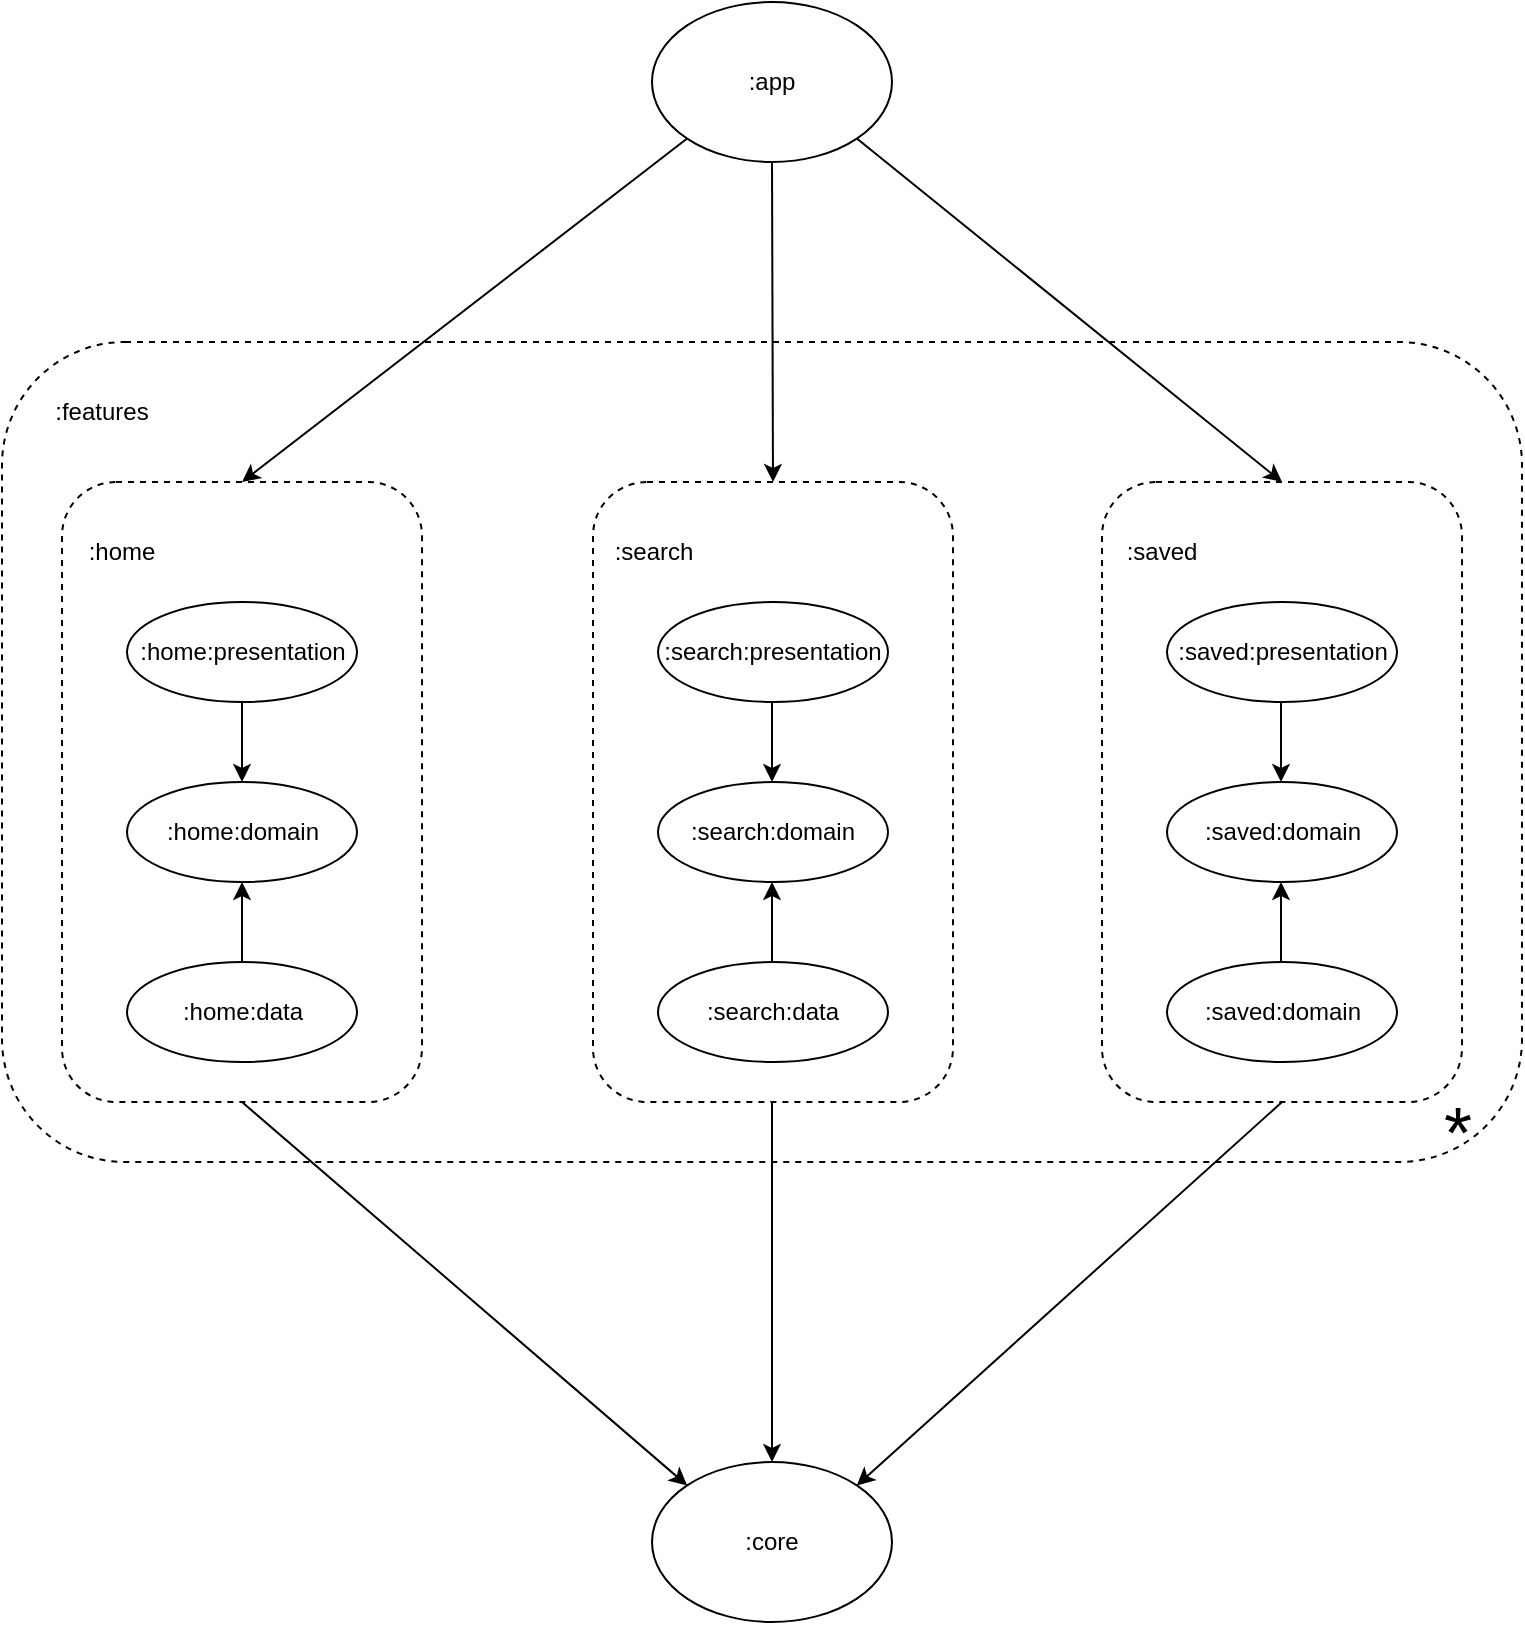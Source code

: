 <mxfile version="24.7.12">
  <diagram name="Page-1" id="b1v1aENkADIlwKaSiofs">
    <mxGraphModel dx="1237" dy="835" grid="1" gridSize="10" guides="1" tooltips="1" connect="1" arrows="1" fold="1" page="1" pageScale="1" pageWidth="850" pageHeight="1100" math="0" shadow="0">
      <root>
        <mxCell id="0" />
        <mxCell id="1" parent="0" />
        <mxCell id="bZgJQDUmXNcscB62G3Fs-1" value=":app" style="ellipse;whiteSpace=wrap;html=1;strokeColor=#000000;" vertex="1" parent="1">
          <mxGeometry x="365" y="70" width="120" height="80" as="geometry" />
        </mxCell>
        <mxCell id="bZgJQDUmXNcscB62G3Fs-2" value="" style="rounded=1;whiteSpace=wrap;html=1;dashed=1;" vertex="1" parent="1">
          <mxGeometry x="40" y="240" width="760" height="410" as="geometry" />
        </mxCell>
        <mxCell id="bZgJQDUmXNcscB62G3Fs-3" value=":features" style="text;html=1;align=center;verticalAlign=middle;whiteSpace=wrap;rounded=0;" vertex="1" parent="1">
          <mxGeometry x="60" y="260" width="60" height="30" as="geometry" />
        </mxCell>
        <mxCell id="bZgJQDUmXNcscB62G3Fs-4" value="" style="rounded=1;whiteSpace=wrap;html=1;dashed=1;" vertex="1" parent="1">
          <mxGeometry x="70" y="310" width="180" height="310" as="geometry" />
        </mxCell>
        <mxCell id="bZgJQDUmXNcscB62G3Fs-5" value=":home:presentation" style="ellipse;whiteSpace=wrap;html=1;" vertex="1" parent="1">
          <mxGeometry x="102.5" y="370" width="115" height="50" as="geometry" />
        </mxCell>
        <mxCell id="bZgJQDUmXNcscB62G3Fs-6" value=":home:domain" style="ellipse;whiteSpace=wrap;html=1;" vertex="1" parent="1">
          <mxGeometry x="102.5" y="460" width="115" height="50" as="geometry" />
        </mxCell>
        <mxCell id="bZgJQDUmXNcscB62G3Fs-7" value=":home:data" style="ellipse;whiteSpace=wrap;html=1;" vertex="1" parent="1">
          <mxGeometry x="102.5" y="550" width="115" height="50" as="geometry" />
        </mxCell>
        <mxCell id="bZgJQDUmXNcscB62G3Fs-8" value=":home" style="text;html=1;align=center;verticalAlign=middle;whiteSpace=wrap;rounded=0;" vertex="1" parent="1">
          <mxGeometry x="70" y="330" width="60" height="30" as="geometry" />
        </mxCell>
        <mxCell id="bZgJQDUmXNcscB62G3Fs-9" value="" style="endArrow=classic;html=1;rounded=0;exitX=0.5;exitY=1;exitDx=0;exitDy=0;entryX=0.5;entryY=0;entryDx=0;entryDy=0;" edge="1" parent="1" source="bZgJQDUmXNcscB62G3Fs-5" target="bZgJQDUmXNcscB62G3Fs-6">
          <mxGeometry width="50" height="50" relative="1" as="geometry">
            <mxPoint x="167.5" y="450" as="sourcePoint" />
            <mxPoint x="217.5" y="400" as="targetPoint" />
          </mxGeometry>
        </mxCell>
        <mxCell id="bZgJQDUmXNcscB62G3Fs-10" value="" style="endArrow=classic;html=1;rounded=0;exitX=0.5;exitY=0;exitDx=0;exitDy=0;entryX=0.5;entryY=1;entryDx=0;entryDy=0;" edge="1" parent="1" source="bZgJQDUmXNcscB62G3Fs-7" target="bZgJQDUmXNcscB62G3Fs-6">
          <mxGeometry width="50" height="50" relative="1" as="geometry">
            <mxPoint x="320" y="510" as="sourcePoint" />
            <mxPoint x="320" y="550" as="targetPoint" />
          </mxGeometry>
        </mxCell>
        <mxCell id="bZgJQDUmXNcscB62G3Fs-11" value="" style="rounded=1;whiteSpace=wrap;html=1;dashed=1;" vertex="1" parent="1">
          <mxGeometry x="335.5" y="310" width="180" height="310" as="geometry" />
        </mxCell>
        <mxCell id="bZgJQDUmXNcscB62G3Fs-12" value="" style="rounded=1;whiteSpace=wrap;html=1;dashed=1;" vertex="1" parent="1">
          <mxGeometry x="590" y="310" width="180" height="310" as="geometry" />
        </mxCell>
        <mxCell id="bZgJQDUmXNcscB62G3Fs-13" value=":search:presentation" style="ellipse;whiteSpace=wrap;html=1;" vertex="1" parent="1">
          <mxGeometry x="368" y="370" width="115" height="50" as="geometry" />
        </mxCell>
        <mxCell id="bZgJQDUmXNcscB62G3Fs-14" value=":search:domain" style="ellipse;whiteSpace=wrap;html=1;" vertex="1" parent="1">
          <mxGeometry x="368" y="460" width="115" height="50" as="geometry" />
        </mxCell>
        <mxCell id="bZgJQDUmXNcscB62G3Fs-15" value=":search:data" style="ellipse;whiteSpace=wrap;html=1;" vertex="1" parent="1">
          <mxGeometry x="368" y="550" width="115" height="50" as="geometry" />
        </mxCell>
        <mxCell id="bZgJQDUmXNcscB62G3Fs-16" value=":search" style="text;html=1;align=center;verticalAlign=middle;whiteSpace=wrap;rounded=0;" vertex="1" parent="1">
          <mxGeometry x="335.5" y="330" width="60" height="30" as="geometry" />
        </mxCell>
        <mxCell id="bZgJQDUmXNcscB62G3Fs-17" value=":saved" style="text;html=1;align=center;verticalAlign=middle;whiteSpace=wrap;rounded=0;" vertex="1" parent="1">
          <mxGeometry x="590" y="330" width="60" height="30" as="geometry" />
        </mxCell>
        <mxCell id="bZgJQDUmXNcscB62G3Fs-18" value=":saved:presentation" style="ellipse;whiteSpace=wrap;html=1;" vertex="1" parent="1">
          <mxGeometry x="622.5" y="370" width="115" height="50" as="geometry" />
        </mxCell>
        <mxCell id="bZgJQDUmXNcscB62G3Fs-19" value=":saved:domain" style="ellipse;whiteSpace=wrap;html=1;" vertex="1" parent="1">
          <mxGeometry x="622.5" y="460" width="115" height="50" as="geometry" />
        </mxCell>
        <mxCell id="bZgJQDUmXNcscB62G3Fs-20" value=":saved:domain" style="ellipse;whiteSpace=wrap;html=1;" vertex="1" parent="1">
          <mxGeometry x="622.5" y="550" width="115" height="50" as="geometry" />
        </mxCell>
        <mxCell id="bZgJQDUmXNcscB62G3Fs-21" value="" style="endArrow=classic;html=1;rounded=0;exitX=0.5;exitY=1;exitDx=0;exitDy=0;entryX=0.5;entryY=0;entryDx=0;entryDy=0;" edge="1" parent="1">
          <mxGeometry width="50" height="50" relative="1" as="geometry">
            <mxPoint x="425" y="420" as="sourcePoint" />
            <mxPoint x="425" y="460" as="targetPoint" />
          </mxGeometry>
        </mxCell>
        <mxCell id="bZgJQDUmXNcscB62G3Fs-22" value="" style="endArrow=classic;html=1;rounded=0;exitX=0.5;exitY=1;exitDx=0;exitDy=0;entryX=0.5;entryY=0;entryDx=0;entryDy=0;" edge="1" parent="1">
          <mxGeometry width="50" height="50" relative="1" as="geometry">
            <mxPoint x="679.5" y="420" as="sourcePoint" />
            <mxPoint x="679.5" y="460" as="targetPoint" />
          </mxGeometry>
        </mxCell>
        <mxCell id="bZgJQDUmXNcscB62G3Fs-23" value="" style="endArrow=classic;html=1;rounded=0;exitX=0.5;exitY=0;exitDx=0;exitDy=0;entryX=0.5;entryY=1;entryDx=0;entryDy=0;" edge="1" parent="1">
          <mxGeometry width="50" height="50" relative="1" as="geometry">
            <mxPoint x="425" y="550" as="sourcePoint" />
            <mxPoint x="425" y="510" as="targetPoint" />
          </mxGeometry>
        </mxCell>
        <mxCell id="bZgJQDUmXNcscB62G3Fs-24" value="" style="endArrow=classic;html=1;rounded=0;exitX=0.5;exitY=0;exitDx=0;exitDy=0;entryX=0.5;entryY=1;entryDx=0;entryDy=0;" edge="1" parent="1">
          <mxGeometry width="50" height="50" relative="1" as="geometry">
            <mxPoint x="679.5" y="550" as="sourcePoint" />
            <mxPoint x="679.5" y="510" as="targetPoint" />
          </mxGeometry>
        </mxCell>
        <mxCell id="bZgJQDUmXNcscB62G3Fs-25" value=":core" style="ellipse;whiteSpace=wrap;html=1;" vertex="1" parent="1">
          <mxGeometry x="365" y="800" width="120" height="80" as="geometry" />
        </mxCell>
        <mxCell id="bZgJQDUmXNcscB62G3Fs-26" value="" style="endArrow=classic;html=1;rounded=0;exitX=0;exitY=1;exitDx=0;exitDy=0;entryX=0.5;entryY=0;entryDx=0;entryDy=0;" edge="1" parent="1" source="bZgJQDUmXNcscB62G3Fs-1" target="bZgJQDUmXNcscB62G3Fs-4">
          <mxGeometry width="50" height="50" relative="1" as="geometry">
            <mxPoint x="483" y="230" as="sourcePoint" />
            <mxPoint x="533" y="180" as="targetPoint" />
          </mxGeometry>
        </mxCell>
        <mxCell id="bZgJQDUmXNcscB62G3Fs-32" value="" style="endArrow=classic;html=1;rounded=0;exitX=0.5;exitY=1;exitDx=0;exitDy=0;entryX=0.5;entryY=0;entryDx=0;entryDy=0;" edge="1" parent="1" source="bZgJQDUmXNcscB62G3Fs-1" target="bZgJQDUmXNcscB62G3Fs-11">
          <mxGeometry width="50" height="50" relative="1" as="geometry">
            <mxPoint x="435" y="160" as="sourcePoint" />
            <mxPoint x="253" y="329" as="targetPoint" />
          </mxGeometry>
        </mxCell>
        <mxCell id="bZgJQDUmXNcscB62G3Fs-33" value="" style="endArrow=classic;html=1;rounded=0;exitX=1;exitY=1;exitDx=0;exitDy=0;entryX=0.5;entryY=0;entryDx=0;entryDy=0;" edge="1" parent="1" source="bZgJQDUmXNcscB62G3Fs-1" target="bZgJQDUmXNcscB62G3Fs-12">
          <mxGeometry width="50" height="50" relative="1" as="geometry">
            <mxPoint x="435" y="160" as="sourcePoint" />
            <mxPoint x="430" y="320" as="targetPoint" />
          </mxGeometry>
        </mxCell>
        <mxCell id="bZgJQDUmXNcscB62G3Fs-34" value="" style="endArrow=classic;html=1;rounded=0;exitX=0.5;exitY=1;exitDx=0;exitDy=0;entryX=0;entryY=0;entryDx=0;entryDy=0;" edge="1" parent="1" source="bZgJQDUmXNcscB62G3Fs-4" target="bZgJQDUmXNcscB62G3Fs-25">
          <mxGeometry width="50" height="50" relative="1" as="geometry">
            <mxPoint x="280" y="810" as="sourcePoint" />
            <mxPoint x="330" y="760" as="targetPoint" />
          </mxGeometry>
        </mxCell>
        <mxCell id="bZgJQDUmXNcscB62G3Fs-35" value="" style="endArrow=classic;html=1;rounded=0;entryX=0.5;entryY=0;entryDx=0;entryDy=0;" edge="1" parent="1" target="bZgJQDUmXNcscB62G3Fs-25">
          <mxGeometry width="50" height="50" relative="1" as="geometry">
            <mxPoint x="425" y="620" as="sourcePoint" />
            <mxPoint x="690" y="780" as="targetPoint" />
          </mxGeometry>
        </mxCell>
        <mxCell id="bZgJQDUmXNcscB62G3Fs-37" value="" style="endArrow=classic;html=1;rounded=0;exitX=0.5;exitY=1;exitDx=0;exitDy=0;entryX=1;entryY=0;entryDx=0;entryDy=0;" edge="1" parent="1" source="bZgJQDUmXNcscB62G3Fs-12" target="bZgJQDUmXNcscB62G3Fs-25">
          <mxGeometry width="50" height="50" relative="1" as="geometry">
            <mxPoint x="680" y="600" as="sourcePoint" />
            <mxPoint x="460" y="807" as="targetPoint" />
          </mxGeometry>
        </mxCell>
        <mxCell id="bZgJQDUmXNcscB62G3Fs-40" value="&lt;font style=&quot;font-size: 36px;&quot;&gt;*&lt;/font&gt;" style="text;html=1;align=center;verticalAlign=middle;whiteSpace=wrap;rounded=0;" vertex="1" parent="1">
          <mxGeometry x="737.5" y="620" width="60" height="30" as="geometry" />
        </mxCell>
      </root>
    </mxGraphModel>
  </diagram>
</mxfile>
